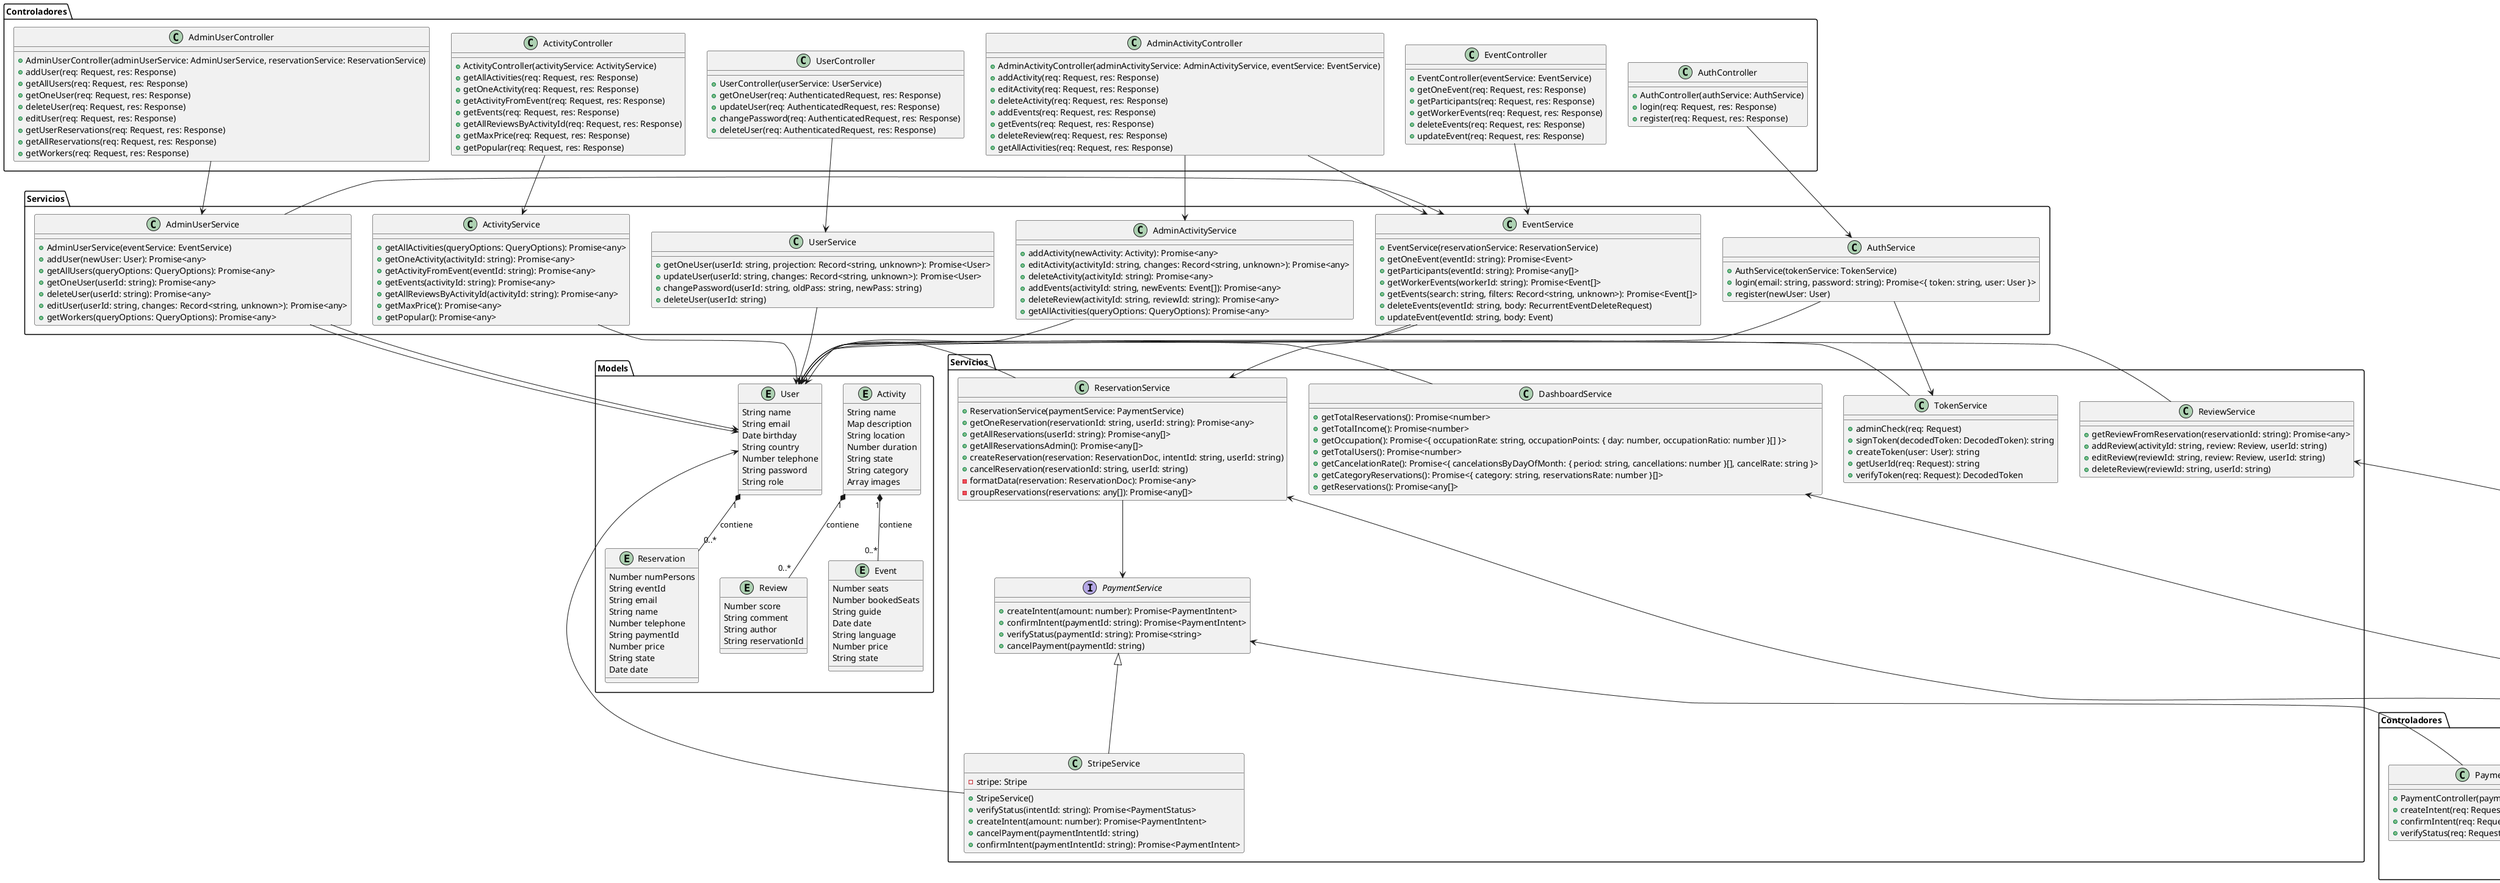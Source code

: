 @startuml

package “Models” {
  entity User {
    String name
    String email
    Date birthday
    String country
    Number telephone
    String password
    String role
  }
  
  entity Reservation {
    Number numPersons
    String eventId
    String email
    String name
    Number telephone
    String paymentId
    Number price
    String state
    Date date
  }
    entity Activity {
    String name
    Map description
    String location
    Number duration
    String state
    String category
    Array images
  }
  
  entity Event {
    Number seats
    Number bookedSeats
    String guide
    Date date
    String language
    Number price
    String state
  }
  
  entity Review {
    Number score
    String comment
    String author
    String reservationId
  }
}

User “1” *-- “0..*” Reservation : contiene
Activity “1” *-- “0..*” Event : contiene
Activity “1” *-- “0..*” Review : contiene

package Servicios {
 class UserService {
  +getOneUser(userId: string, projection: Record<string, unknown>): Promise<User>
  +updateUser(userId: string, changes: Record<string, unknown>): Promise<User>
  +changePassword(userId: string, oldPass: string, newPass: string)
  +deleteUser(userId: string)
 }
  
 class ActivityService {
  +getAllActivities(queryOptions: QueryOptions): Promise<any>
  +getOneActivity(activityId: string): Promise<any>
  +getActivityFromEvent(eventId: string): Promise<any>
  +getEvents(activityId: string): Promise<any>
  +getAllReviewsByActivityId(activityId: string): Promise<any>
  +getMaxPrice(): Promise<any>
  +getPopular(): Promise<any>
 }

  class AuthService {
    +AuthService(tokenService: TokenService)
    +login(email: string, password: string): Promise<{ token: string, user: User }>
    +register(newUser: User)
  }
  
  class AdminUserService {
  +AdminUserService(eventService: EventService)
  +addUser(newUser: User): Promise<any>
  +getAllUsers(queryOptions: QueryOptions): Promise<any>
  +getOneUser(userId: string): Promise<any>
  +deleteUser(userId: string): Promise<any>
  +editUser(userId: string, changes: Record<string, unknown>): Promise<any>
  +getWorkers(queryOptions: QueryOptions): Promise<any>
 }
  
 class AdminActivityService {
  +addActivity(newActivity: Activity): Promise<any>
  +editActivity(activityId: string, changes: Record<string, unknown>): Promise<any>
  +deleteActivity(activityId: string): Promise<any>
  +addEvents(activityId: string, newEvents: Event[]): Promise<any>
  +deleteReview(activityId: string, reviewId: string): Promise<any>
  +getAllActivities(queryOptions: QueryOptions): Promise<any>
 }

 class EventService {
  +EventService(reservationService: ReservationService)
  +getOneEvent(eventId: string): Promise<Event>
  +getParticipants(eventId: string): Promise<any[]>
  +getWorkerEvents(workerId: string): Promise<Event[]>
  +getEvents(search: string, filters: Record<string, unknown>): Promise<Event[]>
  +deleteEvents(eventId: string, body: RecurrentEventDeleteRequest)
  +updateEvent(eventId: string, body: Event)
 }


}

package “Servicios “{

  
 class DashboardService {
  +getTotalReservations(): Promise<number>
  +getTotalIncome(): Promise<number>
  +getOccupation(): Promise<{ occupationRate: string, occupationPoints: { day: number, occupationRatio: number }[] }>
  +getTotalUsers(): Promise<number>
  +getCancelationRate(): Promise<{ cancelationsByDayOfMonth: { period: string, cancellations: number }[], cancelRate: string }>
  +getCategoryReservations(): Promise<{ category: string, reservationsRate: number }[]>
  +getReservations(): Promise<any[]>
 }
  
  interface PaymentService {
    +createIntent(amount: number): Promise<PaymentIntent>
    +confirmIntent(paymentId: string): Promise<PaymentIntent>
    +verifyStatus(paymentId: string): Promise<string>
    +cancelPayment(paymentId: string)
  }
  
class ReservationService {
  +ReservationService(paymentService: PaymentService)
  +getOneReservation(reservationId: string, userId: string): Promise<any>
  +getAllReservations(userId: string): Promise<any[]>
  +getAllReservationsAdmin(): Promise<any[]>
  +createReservation(reservation: ReservationDoc, intentId: string, userId: string)
  +cancelReservation(reservationId: string, userId: string)
  -formatData(reservation: ReservationDoc): Promise<any>
  -groupReservations(reservations: any[]): Promise<any[]>
}
  
class ReviewService {
  +getReviewFromReservation(reservationId: string): Promise<any>
  +addReview(activityId: string, review: Review, userId: string)
  +editReview(reviewId: string, review: Review, userId: string)
  +deleteReview(reviewId: string, userId: string)
}
  
 class StripeService extends PaymentService{
  -stripe: Stripe
  +StripeService()
  +verifyStatus(intentId: string): Promise<PaymentStatus>
  +createIntent(amount: number): Promise<PaymentIntent>
  +cancelPayment(paymentIntentId: string)
  +confirmIntent(paymentIntentId: string): Promise<PaymentIntent>
 }
 class TokenService {
  +adminCheck(req: Request)
  +signToken(decodedToken: DecodedToken): string
  +createToken(user: User): string
  +getUserId(req: Request): string
  +verifyToken(req: Request): DecodedToken
 }
}

package Controladores {
  class UserController {
    +UserController(userService: UserService)
    +getOneUser(req: AuthenticatedRequest, res: Response)
    +updateUser(req: AuthenticatedRequest, res: Response)
    +changePassword(req: AuthenticatedRequest, res: Response)
    +deleteUser(req: AuthenticatedRequest, res: Response)
  }
  
  class ActivityController {
    +ActivityController(activityService: ActivityService)
    +getAllActivities(req: Request, res: Response)
    +getOneActivity(req: Request, res: Response)
    +getActivityFromEvent(req: Request, res: Response)
    +getEvents(req: Request, res: Response)
    +getAllReviewsByActivityId(req: Request, res: Response)
    +getMaxPrice(req: Request, res: Response)
    +getPopular(req: Request, res: Response)
  }
  
  class AdminActivityController {
    +AdminActivityController(adminActivityService: AdminActivityService, eventService: EventService)
    +addActivity(req: Request, res: Response)
    +editActivity(req: Request, res: Response)
    +deleteActivity(req: Request, res: Response)
    +addEvents(req: Request, res: Response)
    +getEvents(req: Request, res: Response)
    +deleteReview(req: Request, res: Response)
    +getAllActivities(req: Request, res: Response)
  }
  
  class AdminUserController {
    +AdminUserController(adminUserService: AdminUserService, reservationService: ReservationService)
    +addUser(req: Request, res: Response)
    +getAllUsers(req: Request, res: Response)
    +getOneUser(req: Request, res: Response)
    +deleteUser(req: Request, res: Response)
    +editUser(req: Request, res: Response)
    +getUserReservations(req: Request, res: Response)
    +getAllReservations(req: Request, res: Response)
    +getWorkers(req: Request, res: Response)
  }
  
  class AuthController {
    +AuthController(authService: AuthService)
    +login(req: Request, res: Response)
    +register(req: Request, res: Response)
  }

   class EventController {
    +EventController(eventService: EventService)
    +getOneEvent(req: Request, res: Response)
    +getParticipants(req: Request, res: Response)
    +getWorkerEvents(req: Request, res: Response)
    +deleteEvents(req: Request, res: Response)
    +updateEvent(req: Request, res: Response)
  }
}

package “Controladores “{
   class DashboardController {
    +DashboardController(dashboardService: DashboardService)
    +getTotalReservations(req: Request, res: Response)
    +getTotalIncome(req: Request, res: Response)
    +getOccupation(req: Request, res: Response)
    +getTotalUsers(req: Request, res: Response)
    +getCancelationRate(req: Request, res: Response)
    +getCategoryReservationss(req: Request, res: Response)
    +getResume(req: Request, res: Response)
    +getReservations(req: Request, res: Response)
  }
  
  class PaymentController {
    +PaymentController(paymentService: PaymentService)
    +createIntent(req: Request, res: Response)
    +confirmIntent(req: Request, res: Response)
    +verifyStatus(req: Request, res: Response)
  }
  
  class ReservationController {
    +ReservationController(reservationService: ReservationService)
    +getOneReservation(req: AuthenticatedRequest, res: Response)
    +getAllReservations(req: AuthenticatedRequest, res: Response)
    +createReservation(req: AuthenticatedRequest, res: Response)
    +cancelReservation(req: AuthenticatedRequest, res: Response)
  }
  class ReviewController {
    +ReviewController(reviewService: ReviewService)
    +getReviewFromReservation(req: Request, res: Response)
    +addReview(req: AuthenticatedRequest, res: Response)
    +editReview(req: AuthenticatedRequest, res: Response)
    +deleteReview(req: AuthenticatedRequest, res: Response)
  }
}

UserService -down-> User
AdminUserService -down-> User
ActivityService -down-> User
AdminActivityService -down-> User
AdminUserService -down-> User
AuthService -down-> User
EventService -down-> User

DashboardService -right-> User


ReservationService -right-> User
ReviewService -right-> User
StripeService -right-> User
TokenService -right-> User



' Relaciones de asociación entre controladores y servicios
UserController --> UserService
ActivityController --> ActivityService
AdminUserController --> AdminUserService
AdminUserService -right-> EventService
AdminActivityController --> AdminActivityService
AdminActivityController --> EventService
AuthController --> AuthService
DashboardController -up-> DashboardService
EventController --> EventService
PaymentController -up-> PaymentService
ReservationController -up-> ReservationService
ReviewController -up-> ReviewService
AuthService --> TokenService
EventService --> ReservationService
ReservationService --> PaymentService

@enduml

